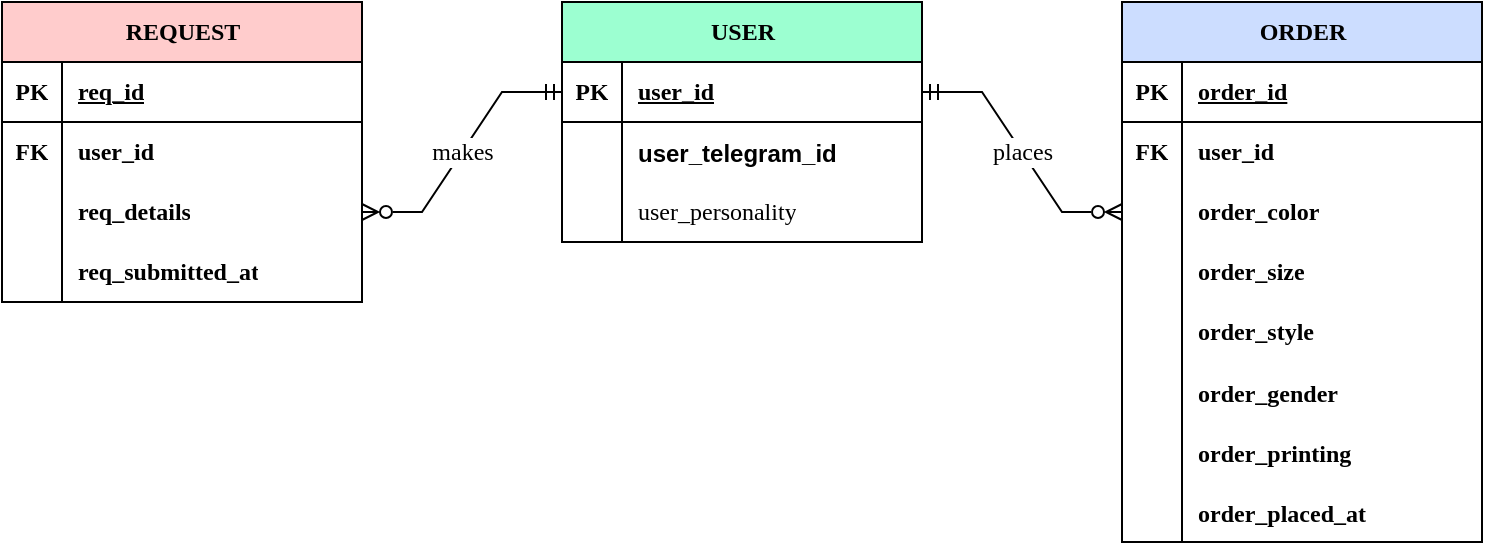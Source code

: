 <mxfile version="24.7.5" pages="2">
  <diagram name="database" id="pR3aO2w2O7S8CHNWXKVn">
    <mxGraphModel dx="1036" dy="615" grid="1" gridSize="10" guides="1" tooltips="1" connect="1" arrows="1" fold="1" page="1" pageScale="1" pageWidth="1169" pageHeight="827" math="0" shadow="0">
      <root>
        <mxCell id="0" />
        <mxCell id="1" parent="0" />
        <mxCell id="M76YdFKd7AdszIZ5KqUw-1" value="USER" style="shape=table;startSize=30;container=1;collapsible=1;childLayout=tableLayout;fixedRows=1;rowLines=0;fontStyle=1;align=center;resizeLast=1;html=1;fillColor=#9CFFD1;fontFamily=JetBrains Mono;swimlaneFillColor=default;" parent="1" vertex="1">
          <mxGeometry x="400" y="160" width="180" height="120" as="geometry" />
        </mxCell>
        <mxCell id="M76YdFKd7AdszIZ5KqUw-2" value="" style="shape=tableRow;horizontal=0;startSize=0;swimlaneHead=0;swimlaneBody=0;fillColor=none;collapsible=0;dropTarget=0;points=[[0,0.5],[1,0.5]];portConstraint=eastwest;top=0;left=0;right=0;bottom=1;fontFamily=JetBrains Mono;" parent="M76YdFKd7AdszIZ5KqUw-1" vertex="1">
          <mxGeometry y="30" width="180" height="30" as="geometry" />
        </mxCell>
        <mxCell id="M76YdFKd7AdszIZ5KqUw-3" value="PK" style="shape=partialRectangle;connectable=0;fillColor=none;top=0;left=0;bottom=0;right=0;fontStyle=1;overflow=hidden;whiteSpace=wrap;html=1;fontFamily=JetBrains Mono;" parent="M76YdFKd7AdszIZ5KqUw-2" vertex="1">
          <mxGeometry width="30" height="30" as="geometry">
            <mxRectangle width="30" height="30" as="alternateBounds" />
          </mxGeometry>
        </mxCell>
        <mxCell id="M76YdFKd7AdszIZ5KqUw-4" value="user_id" style="shape=partialRectangle;connectable=0;fillColor=none;top=0;left=0;bottom=0;right=0;align=left;spacingLeft=6;fontStyle=5;overflow=hidden;whiteSpace=wrap;html=1;fontFamily=JetBrains Mono;" parent="M76YdFKd7AdszIZ5KqUw-2" vertex="1">
          <mxGeometry x="30" width="150" height="30" as="geometry">
            <mxRectangle width="150" height="30" as="alternateBounds" />
          </mxGeometry>
        </mxCell>
        <mxCell id="qJg9UiGtnSEBOsn50r86-1" value="" style="shape=tableRow;horizontal=0;startSize=0;swimlaneHead=0;swimlaneBody=0;fillColor=none;collapsible=0;dropTarget=0;points=[[0,0.5],[1,0.5]];portConstraint=eastwest;top=0;left=0;right=0;bottom=0;" parent="M76YdFKd7AdszIZ5KqUw-1" vertex="1">
          <mxGeometry y="60" width="180" height="30" as="geometry" />
        </mxCell>
        <mxCell id="qJg9UiGtnSEBOsn50r86-2" value="" style="shape=partialRectangle;connectable=0;fillColor=none;top=0;left=0;bottom=0;right=0;editable=1;overflow=hidden;" parent="qJg9UiGtnSEBOsn50r86-1" vertex="1">
          <mxGeometry width="30" height="30" as="geometry">
            <mxRectangle width="30" height="30" as="alternateBounds" />
          </mxGeometry>
        </mxCell>
        <mxCell id="qJg9UiGtnSEBOsn50r86-3" value="user_telegram_id" style="shape=partialRectangle;connectable=0;fillColor=none;top=0;left=0;bottom=0;right=0;align=left;spacingLeft=6;overflow=hidden;fontStyle=1" parent="qJg9UiGtnSEBOsn50r86-1" vertex="1">
          <mxGeometry x="30" width="150" height="30" as="geometry">
            <mxRectangle width="150" height="30" as="alternateBounds" />
          </mxGeometry>
        </mxCell>
        <mxCell id="M76YdFKd7AdszIZ5KqUw-5" value="" style="shape=tableRow;horizontal=0;startSize=0;swimlaneHead=0;swimlaneBody=0;fillColor=none;collapsible=0;dropTarget=0;points=[[0,0.5],[1,0.5]];portConstraint=eastwest;top=0;left=0;right=0;bottom=0;fontFamily=JetBrains Mono;" parent="M76YdFKd7AdszIZ5KqUw-1" vertex="1">
          <mxGeometry y="90" width="180" height="30" as="geometry" />
        </mxCell>
        <mxCell id="M76YdFKd7AdszIZ5KqUw-6" value="" style="shape=partialRectangle;connectable=0;fillColor=none;top=0;left=0;bottom=0;right=0;editable=1;overflow=hidden;whiteSpace=wrap;html=1;fontFamily=JetBrains Mono;" parent="M76YdFKd7AdszIZ5KqUw-5" vertex="1">
          <mxGeometry width="30" height="30" as="geometry">
            <mxRectangle width="30" height="30" as="alternateBounds" />
          </mxGeometry>
        </mxCell>
        <mxCell id="M76YdFKd7AdszIZ5KqUw-7" value="user_personality" style="shape=partialRectangle;connectable=0;fillColor=none;top=0;left=0;bottom=0;right=0;align=left;spacingLeft=6;overflow=hidden;whiteSpace=wrap;html=1;fontFamily=JetBrains Mono;fontStyle=0" parent="M76YdFKd7AdszIZ5KqUw-5" vertex="1">
          <mxGeometry x="30" width="150" height="30" as="geometry">
            <mxRectangle width="150" height="30" as="alternateBounds" />
          </mxGeometry>
        </mxCell>
        <mxCell id="M76YdFKd7AdszIZ5KqUw-14" value="ORDER" style="shape=table;startSize=30;container=1;collapsible=1;childLayout=tableLayout;fixedRows=1;rowLines=0;fontStyle=1;align=center;resizeLast=1;html=1;fillColor=#CCDDFF;fontFamily=JetBrains Mono;rounded=0;shadow=0;swimlaneFillColor=default;swimlaneLine=1;gradientColor=none;" parent="1" vertex="1">
          <mxGeometry x="680" y="160" width="180" height="270" as="geometry" />
        </mxCell>
        <mxCell id="M76YdFKd7AdszIZ5KqUw-15" value="" style="shape=tableRow;horizontal=0;startSize=0;swimlaneHead=0;swimlaneBody=0;fillColor=none;collapsible=0;dropTarget=0;points=[[0,0.5],[1,0.5]];portConstraint=eastwest;top=0;left=0;right=0;bottom=1;fontFamily=JetBrains Mono;" parent="M76YdFKd7AdszIZ5KqUw-14" vertex="1">
          <mxGeometry y="30" width="180" height="30" as="geometry" />
        </mxCell>
        <mxCell id="M76YdFKd7AdszIZ5KqUw-16" value="PK" style="shape=partialRectangle;connectable=0;fillColor=none;top=0;left=0;bottom=0;right=0;fontStyle=1;overflow=hidden;whiteSpace=wrap;html=1;fontFamily=JetBrains Mono;" parent="M76YdFKd7AdszIZ5KqUw-15" vertex="1">
          <mxGeometry width="30" height="30" as="geometry">
            <mxRectangle width="30" height="30" as="alternateBounds" />
          </mxGeometry>
        </mxCell>
        <mxCell id="M76YdFKd7AdszIZ5KqUw-17" value="order_id" style="shape=partialRectangle;connectable=0;fillColor=none;top=0;left=0;bottom=0;right=0;align=left;spacingLeft=6;fontStyle=5;overflow=hidden;whiteSpace=wrap;html=1;fontFamily=JetBrains Mono;" parent="M76YdFKd7AdszIZ5KqUw-15" vertex="1">
          <mxGeometry x="30" width="150" height="30" as="geometry">
            <mxRectangle width="150" height="30" as="alternateBounds" />
          </mxGeometry>
        </mxCell>
        <mxCell id="7EHQAzm6KASnxVTWG2Nv-14" value="" style="shape=tableRow;horizontal=0;startSize=0;swimlaneHead=0;swimlaneBody=0;fillColor=none;collapsible=0;dropTarget=0;points=[[0,0.5],[1,0.5]];portConstraint=eastwest;top=0;left=0;right=0;bottom=0;fontStyle=1;fontFamily=JetBrains Mono;" parent="M76YdFKd7AdszIZ5KqUw-14" vertex="1">
          <mxGeometry y="60" width="180" height="30" as="geometry" />
        </mxCell>
        <mxCell id="7EHQAzm6KASnxVTWG2Nv-15" value="FK" style="shape=partialRectangle;connectable=0;fillColor=none;top=0;left=0;bottom=0;right=0;fontStyle=1;overflow=hidden;whiteSpace=wrap;html=1;fontFamily=JetBrains Mono;" parent="7EHQAzm6KASnxVTWG2Nv-14" vertex="1">
          <mxGeometry width="30" height="30" as="geometry">
            <mxRectangle width="30" height="30" as="alternateBounds" />
          </mxGeometry>
        </mxCell>
        <mxCell id="7EHQAzm6KASnxVTWG2Nv-16" value="user_id" style="shape=partialRectangle;connectable=0;fillColor=none;top=0;left=0;bottom=0;right=0;align=left;spacingLeft=6;fontStyle=1;overflow=hidden;whiteSpace=wrap;html=1;fontFamily=JetBrains Mono;" parent="7EHQAzm6KASnxVTWG2Nv-14" vertex="1">
          <mxGeometry x="30" width="150" height="30" as="geometry">
            <mxRectangle width="150" height="30" as="alternateBounds" />
          </mxGeometry>
        </mxCell>
        <mxCell id="M76YdFKd7AdszIZ5KqUw-18" value="" style="shape=tableRow;horizontal=0;startSize=0;swimlaneHead=0;swimlaneBody=0;fillColor=none;collapsible=0;dropTarget=0;points=[[0,0.5],[1,0.5]];portConstraint=eastwest;top=0;left=0;right=0;bottom=0;fontFamily=JetBrains Mono;" parent="M76YdFKd7AdszIZ5KqUw-14" vertex="1">
          <mxGeometry y="90" width="180" height="30" as="geometry" />
        </mxCell>
        <mxCell id="M76YdFKd7AdszIZ5KqUw-19" value="" style="shape=partialRectangle;connectable=0;fillColor=none;top=0;left=0;bottom=0;right=0;editable=1;overflow=hidden;whiteSpace=wrap;html=1;fontFamily=JetBrains Mono;" parent="M76YdFKd7AdszIZ5KqUw-18" vertex="1">
          <mxGeometry width="30" height="30" as="geometry">
            <mxRectangle width="30" height="30" as="alternateBounds" />
          </mxGeometry>
        </mxCell>
        <mxCell id="M76YdFKd7AdszIZ5KqUw-20" value="order_color" style="shape=partialRectangle;connectable=0;fillColor=none;top=0;left=0;bottom=0;right=0;align=left;spacingLeft=6;overflow=hidden;whiteSpace=wrap;html=1;fontStyle=1;fontFamily=JetBrains Mono;" parent="M76YdFKd7AdszIZ5KqUw-18" vertex="1">
          <mxGeometry x="30" width="150" height="30" as="geometry">
            <mxRectangle width="150" height="30" as="alternateBounds" />
          </mxGeometry>
        </mxCell>
        <mxCell id="M76YdFKd7AdszIZ5KqUw-21" value="" style="shape=tableRow;horizontal=0;startSize=0;swimlaneHead=0;swimlaneBody=0;fillColor=none;collapsible=0;dropTarget=0;points=[[0,0.5],[1,0.5]];portConstraint=eastwest;top=0;left=0;right=0;bottom=0;fontFamily=JetBrains Mono;" parent="M76YdFKd7AdszIZ5KqUw-14" vertex="1">
          <mxGeometry y="120" width="180" height="30" as="geometry" />
        </mxCell>
        <mxCell id="M76YdFKd7AdszIZ5KqUw-22" value="" style="shape=partialRectangle;connectable=0;fillColor=none;top=0;left=0;bottom=0;right=0;editable=1;overflow=hidden;whiteSpace=wrap;html=1;fontFamily=JetBrains Mono;" parent="M76YdFKd7AdszIZ5KqUw-21" vertex="1">
          <mxGeometry width="30" height="30" as="geometry">
            <mxRectangle width="30" height="30" as="alternateBounds" />
          </mxGeometry>
        </mxCell>
        <mxCell id="M76YdFKd7AdszIZ5KqUw-23" value="order_size" style="shape=partialRectangle;connectable=0;fillColor=none;top=0;left=0;bottom=0;right=0;align=left;spacingLeft=6;overflow=hidden;whiteSpace=wrap;html=1;fontStyle=1;fontFamily=JetBrains Mono;" parent="M76YdFKd7AdszIZ5KqUw-21" vertex="1">
          <mxGeometry x="30" width="150" height="30" as="geometry">
            <mxRectangle width="150" height="30" as="alternateBounds" />
          </mxGeometry>
        </mxCell>
        <mxCell id="M76YdFKd7AdszIZ5KqUw-24" value="" style="shape=tableRow;horizontal=0;startSize=0;swimlaneHead=0;swimlaneBody=0;fillColor=none;collapsible=0;dropTarget=0;points=[[0,0.5],[1,0.5]];portConstraint=eastwest;top=0;left=0;right=0;bottom=0;fontFamily=JetBrains Mono;" parent="M76YdFKd7AdszIZ5KqUw-14" vertex="1">
          <mxGeometry y="150" width="180" height="30" as="geometry" />
        </mxCell>
        <mxCell id="M76YdFKd7AdszIZ5KqUw-25" value="" style="shape=partialRectangle;connectable=0;fillColor=none;top=0;left=0;bottom=0;right=0;editable=1;overflow=hidden;whiteSpace=wrap;html=1;fontFamily=JetBrains Mono;" parent="M76YdFKd7AdszIZ5KqUw-24" vertex="1">
          <mxGeometry width="30" height="30" as="geometry">
            <mxRectangle width="30" height="30" as="alternateBounds" />
          </mxGeometry>
        </mxCell>
        <mxCell id="M76YdFKd7AdszIZ5KqUw-26" value="&lt;b&gt;order_style&lt;/b&gt;" style="shape=partialRectangle;connectable=0;fillColor=none;top=0;left=0;bottom=0;right=0;align=left;spacingLeft=6;overflow=hidden;whiteSpace=wrap;html=1;fontFamily=JetBrains Mono;" parent="M76YdFKd7AdszIZ5KqUw-24" vertex="1">
          <mxGeometry x="30" width="150" height="30" as="geometry">
            <mxRectangle width="150" height="30" as="alternateBounds" />
          </mxGeometry>
        </mxCell>
        <mxCell id="j5Dpx1-eiDDAjZcQgu8M-1" value="" style="shape=tableRow;horizontal=0;startSize=0;swimlaneHead=0;swimlaneBody=0;fillColor=none;collapsible=0;dropTarget=0;points=[[0,0.5],[1,0.5]];portConstraint=eastwest;top=0;left=0;right=0;bottom=0;fontFamily=JetBrains Mono;" parent="M76YdFKd7AdszIZ5KqUw-14" vertex="1">
          <mxGeometry y="180" width="180" height="30" as="geometry" />
        </mxCell>
        <mxCell id="j5Dpx1-eiDDAjZcQgu8M-2" value="" style="shape=partialRectangle;connectable=0;fillColor=none;top=0;left=0;bottom=0;right=0;editable=1;overflow=hidden;fontFamily=JetBrains Mono;" parent="j5Dpx1-eiDDAjZcQgu8M-1" vertex="1">
          <mxGeometry width="30" height="30" as="geometry">
            <mxRectangle width="30" height="30" as="alternateBounds" />
          </mxGeometry>
        </mxCell>
        <mxCell id="j5Dpx1-eiDDAjZcQgu8M-3" value="order_gender" style="shape=partialRectangle;connectable=0;fillColor=none;top=0;left=0;bottom=0;right=0;align=left;spacingLeft=6;overflow=hidden;fontStyle=1;fontFamily=JetBrains Mono;" parent="j5Dpx1-eiDDAjZcQgu8M-1" vertex="1">
          <mxGeometry x="30" width="150" height="30" as="geometry">
            <mxRectangle width="150" height="30" as="alternateBounds" />
          </mxGeometry>
        </mxCell>
        <mxCell id="j5Dpx1-eiDDAjZcQgu8M-4" value="" style="shape=tableRow;horizontal=0;startSize=0;swimlaneHead=0;swimlaneBody=0;fillColor=none;collapsible=0;dropTarget=0;points=[[0,0.5],[1,0.5]];portConstraint=eastwest;top=0;left=0;right=0;bottom=0;fontFamily=JetBrains Mono;" parent="M76YdFKd7AdszIZ5KqUw-14" vertex="1">
          <mxGeometry y="210" width="180" height="30" as="geometry" />
        </mxCell>
        <mxCell id="j5Dpx1-eiDDAjZcQgu8M-5" value="" style="shape=partialRectangle;connectable=0;fillColor=none;top=0;left=0;bottom=0;right=0;editable=1;overflow=hidden;fontFamily=JetBrains Mono;" parent="j5Dpx1-eiDDAjZcQgu8M-4" vertex="1">
          <mxGeometry width="30" height="30" as="geometry">
            <mxRectangle width="30" height="30" as="alternateBounds" />
          </mxGeometry>
        </mxCell>
        <mxCell id="j5Dpx1-eiDDAjZcQgu8M-6" value="order_printing" style="shape=partialRectangle;connectable=0;fillColor=none;top=0;left=0;bottom=0;right=0;align=left;spacingLeft=6;overflow=hidden;fontStyle=1;fontFamily=JetBrains Mono;" parent="j5Dpx1-eiDDAjZcQgu8M-4" vertex="1">
          <mxGeometry x="30" width="150" height="30" as="geometry">
            <mxRectangle width="150" height="30" as="alternateBounds" />
          </mxGeometry>
        </mxCell>
        <mxCell id="_dIkugcOo0hb-j4oauuO-1" value="" style="shape=tableRow;horizontal=0;startSize=0;swimlaneHead=0;swimlaneBody=0;fillColor=none;collapsible=0;dropTarget=0;points=[[0,0.5],[1,0.5]];portConstraint=eastwest;top=0;left=0;right=0;bottom=0;fontFamily=JetBrains Mono;" parent="M76YdFKd7AdszIZ5KqUw-14" vertex="1">
          <mxGeometry y="240" width="180" height="30" as="geometry" />
        </mxCell>
        <mxCell id="_dIkugcOo0hb-j4oauuO-2" value="" style="shape=partialRectangle;connectable=0;fillColor=none;top=0;left=0;bottom=0;right=0;editable=1;overflow=hidden;fontFamily=JetBrains Mono;" parent="_dIkugcOo0hb-j4oauuO-1" vertex="1">
          <mxGeometry width="30" height="30" as="geometry">
            <mxRectangle width="30" height="30" as="alternateBounds" />
          </mxGeometry>
        </mxCell>
        <mxCell id="_dIkugcOo0hb-j4oauuO-3" value="order_placed_at" style="shape=partialRectangle;connectable=0;fillColor=none;top=0;left=0;bottom=0;right=0;align=left;spacingLeft=6;overflow=hidden;fontStyle=1;fontFamily=JetBrains Mono;" parent="_dIkugcOo0hb-j4oauuO-1" vertex="1">
          <mxGeometry x="30" width="150" height="30" as="geometry">
            <mxRectangle width="150" height="30" as="alternateBounds" />
          </mxGeometry>
        </mxCell>
        <mxCell id="7EHQAzm6KASnxVTWG2Nv-17" value="REQUEST" style="shape=table;startSize=30;container=1;collapsible=1;childLayout=tableLayout;fixedRows=1;rowLines=0;fontStyle=1;align=center;resizeLast=1;html=1;fillColor=#FFCCCC;fontFamily=JetBrains Mono;swimlaneFillColor=default;" parent="1" vertex="1">
          <mxGeometry x="120" y="160" width="180" height="150" as="geometry" />
        </mxCell>
        <mxCell id="7EHQAzm6KASnxVTWG2Nv-18" value="" style="shape=tableRow;horizontal=0;startSize=0;swimlaneHead=0;swimlaneBody=0;fillColor=none;collapsible=0;dropTarget=0;points=[[0,0.5],[1,0.5]];portConstraint=eastwest;top=0;left=0;right=0;bottom=1;fontFamily=JetBrains Mono;" parent="7EHQAzm6KASnxVTWG2Nv-17" vertex="1">
          <mxGeometry y="30" width="180" height="30" as="geometry" />
        </mxCell>
        <mxCell id="7EHQAzm6KASnxVTWG2Nv-19" value="PK" style="shape=partialRectangle;connectable=0;fillColor=none;top=0;left=0;bottom=0;right=0;fontStyle=1;overflow=hidden;whiteSpace=wrap;html=1;fontFamily=JetBrains Mono;" parent="7EHQAzm6KASnxVTWG2Nv-18" vertex="1">
          <mxGeometry width="30" height="30" as="geometry">
            <mxRectangle width="30" height="30" as="alternateBounds" />
          </mxGeometry>
        </mxCell>
        <mxCell id="7EHQAzm6KASnxVTWG2Nv-20" value="req_id" style="shape=partialRectangle;connectable=0;fillColor=none;top=0;left=0;bottom=0;right=0;align=left;spacingLeft=6;fontStyle=5;overflow=hidden;whiteSpace=wrap;html=1;fontFamily=JetBrains Mono;" parent="7EHQAzm6KASnxVTWG2Nv-18" vertex="1">
          <mxGeometry x="30" width="150" height="30" as="geometry">
            <mxRectangle width="150" height="30" as="alternateBounds" />
          </mxGeometry>
        </mxCell>
        <mxCell id="7EHQAzm6KASnxVTWG2Nv-30" value="" style="shape=tableRow;horizontal=0;startSize=0;swimlaneHead=0;swimlaneBody=0;fillColor=none;collapsible=0;dropTarget=0;points=[[0,0.5],[1,0.5]];portConstraint=eastwest;top=0;left=0;right=0;bottom=0;fontFamily=JetBrains Mono;" parent="7EHQAzm6KASnxVTWG2Nv-17" vertex="1">
          <mxGeometry y="60" width="180" height="30" as="geometry" />
        </mxCell>
        <mxCell id="7EHQAzm6KASnxVTWG2Nv-31" value="FK" style="shape=partialRectangle;connectable=0;fillColor=none;top=0;left=0;bottom=0;right=0;fontStyle=1;overflow=hidden;whiteSpace=wrap;html=1;fontFamily=JetBrains Mono;" parent="7EHQAzm6KASnxVTWG2Nv-30" vertex="1">
          <mxGeometry width="30" height="30" as="geometry">
            <mxRectangle width="30" height="30" as="alternateBounds" />
          </mxGeometry>
        </mxCell>
        <mxCell id="7EHQAzm6KASnxVTWG2Nv-32" value="user_id" style="shape=partialRectangle;connectable=0;fillColor=none;top=0;left=0;bottom=0;right=0;align=left;spacingLeft=6;fontStyle=1;overflow=hidden;whiteSpace=wrap;html=1;fontFamily=JetBrains Mono;" parent="7EHQAzm6KASnxVTWG2Nv-30" vertex="1">
          <mxGeometry x="30" width="150" height="30" as="geometry">
            <mxRectangle width="150" height="30" as="alternateBounds" />
          </mxGeometry>
        </mxCell>
        <mxCell id="7EHQAzm6KASnxVTWG2Nv-21" value="" style="shape=tableRow;horizontal=0;startSize=0;swimlaneHead=0;swimlaneBody=0;fillColor=none;collapsible=0;dropTarget=0;points=[[0,0.5],[1,0.5]];portConstraint=eastwest;top=0;left=0;right=0;bottom=0;fontFamily=JetBrains Mono;" parent="7EHQAzm6KASnxVTWG2Nv-17" vertex="1">
          <mxGeometry y="90" width="180" height="30" as="geometry" />
        </mxCell>
        <mxCell id="7EHQAzm6KASnxVTWG2Nv-22" value="" style="shape=partialRectangle;connectable=0;fillColor=none;top=0;left=0;bottom=0;right=0;editable=1;overflow=hidden;whiteSpace=wrap;html=1;fontFamily=JetBrains Mono;" parent="7EHQAzm6KASnxVTWG2Nv-21" vertex="1">
          <mxGeometry width="30" height="30" as="geometry">
            <mxRectangle width="30" height="30" as="alternateBounds" />
          </mxGeometry>
        </mxCell>
        <mxCell id="7EHQAzm6KASnxVTWG2Nv-23" value="req_details" style="shape=partialRectangle;connectable=0;fillColor=none;top=0;left=0;bottom=0;right=0;align=left;spacingLeft=6;overflow=hidden;whiteSpace=wrap;html=1;fontStyle=1;fontFamily=JetBrains Mono;" parent="7EHQAzm6KASnxVTWG2Nv-21" vertex="1">
          <mxGeometry x="30" width="150" height="30" as="geometry">
            <mxRectangle width="150" height="30" as="alternateBounds" />
          </mxGeometry>
        </mxCell>
        <mxCell id="7EHQAzm6KASnxVTWG2Nv-24" value="" style="shape=tableRow;horizontal=0;startSize=0;swimlaneHead=0;swimlaneBody=0;fillColor=none;collapsible=0;dropTarget=0;points=[[0,0.5],[1,0.5]];portConstraint=eastwest;top=0;left=0;right=0;bottom=0;fontFamily=JetBrains Mono;" parent="7EHQAzm6KASnxVTWG2Nv-17" vertex="1">
          <mxGeometry y="120" width="180" height="30" as="geometry" />
        </mxCell>
        <mxCell id="7EHQAzm6KASnxVTWG2Nv-25" value="" style="shape=partialRectangle;connectable=0;fillColor=none;top=0;left=0;bottom=0;right=0;editable=1;overflow=hidden;whiteSpace=wrap;html=1;fontFamily=JetBrains Mono;" parent="7EHQAzm6KASnxVTWG2Nv-24" vertex="1">
          <mxGeometry width="30" height="30" as="geometry">
            <mxRectangle width="30" height="30" as="alternateBounds" />
          </mxGeometry>
        </mxCell>
        <mxCell id="7EHQAzm6KASnxVTWG2Nv-26" value="req_submitted_at" style="shape=partialRectangle;connectable=0;fillColor=none;top=0;left=0;bottom=0;right=0;align=left;spacingLeft=6;overflow=hidden;whiteSpace=wrap;html=1;fontStyle=1;fontFamily=JetBrains Mono;" parent="7EHQAzm6KASnxVTWG2Nv-24" vertex="1">
          <mxGeometry x="30" width="150" height="30" as="geometry">
            <mxRectangle width="150" height="30" as="alternateBounds" />
          </mxGeometry>
        </mxCell>
        <mxCell id="7EHQAzm6KASnxVTWG2Nv-34" value="places" style="edgeStyle=entityRelationEdgeStyle;rounded=0;orthogonalLoop=1;jettySize=auto;html=1;exitX=1;exitY=0.5;exitDx=0;exitDy=0;entryX=0;entryY=0.5;entryDx=0;entryDy=0;endArrow=ERzeroToMany;endFill=0;startArrow=ERmandOne;startFill=0;fontSize=12;fontFamily=JetBrains Mono;" parent="1" source="M76YdFKd7AdszIZ5KqUw-2" target="M76YdFKd7AdszIZ5KqUw-18" edge="1">
          <mxGeometry relative="1" as="geometry" />
        </mxCell>
        <mxCell id="7EHQAzm6KASnxVTWG2Nv-33" value="makes" style="edgeStyle=entityRelationEdgeStyle;rounded=0;orthogonalLoop=1;jettySize=auto;html=1;exitX=0;exitY=0.5;exitDx=0;exitDy=0;entryX=1;entryY=0.5;entryDx=0;entryDy=0;endArrow=ERzeroToMany;endFill=0;startArrow=ERmandOne;startFill=0;fontSize=12;fontFamily=JetBrains Mono;" parent="1" source="M76YdFKd7AdszIZ5KqUw-2" target="7EHQAzm6KASnxVTWG2Nv-21" edge="1">
          <mxGeometry relative="1" as="geometry" />
        </mxCell>
      </root>
    </mxGraphModel>
  </diagram>
  <diagram id="BSv3bjTkUMsyehPQAX-q" name="graph">
    <mxGraphModel dx="1036" dy="615" grid="1" gridSize="10" guides="1" tooltips="1" connect="1" arrows="1" fold="1" page="1" pageScale="1" pageWidth="1169" pageHeight="827" math="0" shadow="0">
      <root>
        <mxCell id="0" />
        <mxCell id="1" parent="0" />
        <mxCell id="tnrh-CnRvbcNLro0r6qk-2" value="START" style="edgeStyle=orthogonalEdgeStyle;rounded=0;orthogonalLoop=1;jettySize=auto;html=1;exitX=0.5;exitY=1;exitDx=0;exitDy=0;entryX=0.5;entryY=0;entryDx=0;entryDy=0;curved=1;dashed=1;dashPattern=8 8;fontFamily=e-Ukraine;labelBackgroundColor=#FFF2CC;labelBorderColor=#FFF2CC;fontSize=12;" parent="1" source="03npwxnvWCrXMEcGCbIE-3" target="tnrh-CnRvbcNLro0r6qk-1" edge="1">
          <mxGeometry relative="1" as="geometry" />
        </mxCell>
        <mxCell id="03npwxnvWCrXMEcGCbIE-3" value="__start__" style="rounded=1;whiteSpace=wrap;html=1;fontFamily=e-Ukraine;fillColor=#CCFFCC;arcSize=50;glass=0;shadow=0;gradientColor=none;strokeColor=#00CC66;" parent="1" vertex="1">
          <mxGeometry x="520" y="60" width="120" height="40" as="geometry" />
        </mxCell>
        <mxCell id="03npwxnvWCrXMEcGCbIE-4" value="__end__" style="rounded=1;whiteSpace=wrap;html=1;fontFamily=e-Ukraine;fillColor=#FFD9D9;arcSize=50;strokeColor=#CC3F3F;shadow=0;" parent="1" vertex="1">
          <mxGeometry x="340" y="440" width="120" height="40" as="geometry" />
        </mxCell>
        <mxCell id="03npwxnvWCrXMEcGCbIE-7" value="__start__" style="rounded=1;whiteSpace=wrap;html=1;fontFamily=e-Ukraine;fillColor=#CCFFCC;arcSize=50;glass=0;shadow=0;gradientColor=none;strokeColor=#00CC66;" parent="1" vertex="1">
          <mxGeometry x="40" y="40" width="120" height="40" as="geometry" />
        </mxCell>
        <mxCell id="03npwxnvWCrXMEcGCbIE-8" value="__end__" style="rounded=1;whiteSpace=wrap;html=1;fontFamily=e-Ukraine;fillColor=#FFCCCC;arcSize=50;strokeColor=#CC3F3F;shadow=0;" parent="1" vertex="1">
          <mxGeometry x="40" y="120" width="120" height="40" as="geometry" />
        </mxCell>
        <mxCell id="03npwxnvWCrXMEcGCbIE-12" value="&lt;font face=&quot;e-Ukraine&quot;&gt;greeting&lt;/font&gt;" style="rounded=1;whiteSpace=wrap;html=1;arcSize=50;shadow=0;" parent="1" vertex="1">
          <mxGeometry x="40" y="200" width="120" height="40" as="geometry" />
        </mxCell>
        <mxCell id="03npwxnvWCrXMEcGCbIE-13" value="no profile" style="rounded=1;orthogonalLoop=1;jettySize=auto;html=1;exitX=0.5;exitY=1;exitDx=0;exitDy=0;endArrow=block;endFill=1;edgeStyle=orthogonalEdgeStyle;dashed=1;curved=1;strokeWidth=1.181;shadow=0;fontSize=12;labelBackgroundColor=#FFF2CC;spacingLeft=0;spacing=1.968;fontFamily=e-Ukraine;labelBorderColor=#FFF2CC;flowAnimation=0;orthogonal=0;" parent="1" edge="1">
          <mxGeometry relative="1" as="geometry">
            <mxPoint x="40" y="300" as="sourcePoint" />
            <mxPoint x="160" y="300" as="targetPoint" />
          </mxGeometry>
        </mxCell>
        <mxCell id="tnrh-CnRvbcNLro0r6qk-3" style="edgeStyle=orthogonalEdgeStyle;rounded=0;orthogonalLoop=1;jettySize=auto;html=1;exitX=0.5;exitY=1;exitDx=0;exitDy=0;entryX=0.5;entryY=0;entryDx=0;entryDy=0;curved=1;" parent="1" source="tnrh-CnRvbcNLro0r6qk-1" target="03npwxnvWCrXMEcGCbIE-4" edge="1">
          <mxGeometry relative="1" as="geometry" />
        </mxCell>
        <mxCell id="tnrh-CnRvbcNLro0r6qk-1" value="greeting" style="rounded=0;whiteSpace=wrap;html=1;fontFamily=e-Ukraine;" parent="1" vertex="1">
          <mxGeometry x="340" y="200" width="120" height="40" as="geometry" />
        </mxCell>
        <mxCell id="tnrh-CnRvbcNLro0r6qk-4" value="questions" style="rounded=0;whiteSpace=wrap;html=1;fontFamily=e-Ukraine;" parent="1" vertex="1">
          <mxGeometry x="520" y="200" width="120" height="40" as="geometry" />
        </mxCell>
        <mxCell id="tnrh-CnRvbcNLro0r6qk-7" value="DESIGN" style="edgeStyle=orthogonalEdgeStyle;rounded=0;orthogonalLoop=1;jettySize=auto;html=1;exitX=0.5;exitY=1;exitDx=0;exitDy=0;entryX=0.5;entryY=0;entryDx=0;entryDy=0;curved=1;dashed=1;dashPattern=8 8;fontFamily=e-Ukraine;labelBackgroundColor=#FFF2CC;labelBorderColor=#FFF2CC;fontSize=12;" parent="1" source="03npwxnvWCrXMEcGCbIE-3" target="tnrh-CnRvbcNLro0r6qk-4" edge="1">
          <mxGeometry relative="1" as="geometry">
            <mxPoint x="760" y="320" as="sourcePoint" />
            <mxPoint x="620" y="400" as="targetPoint" />
          </mxGeometry>
        </mxCell>
      </root>
    </mxGraphModel>
  </diagram>
</mxfile>
